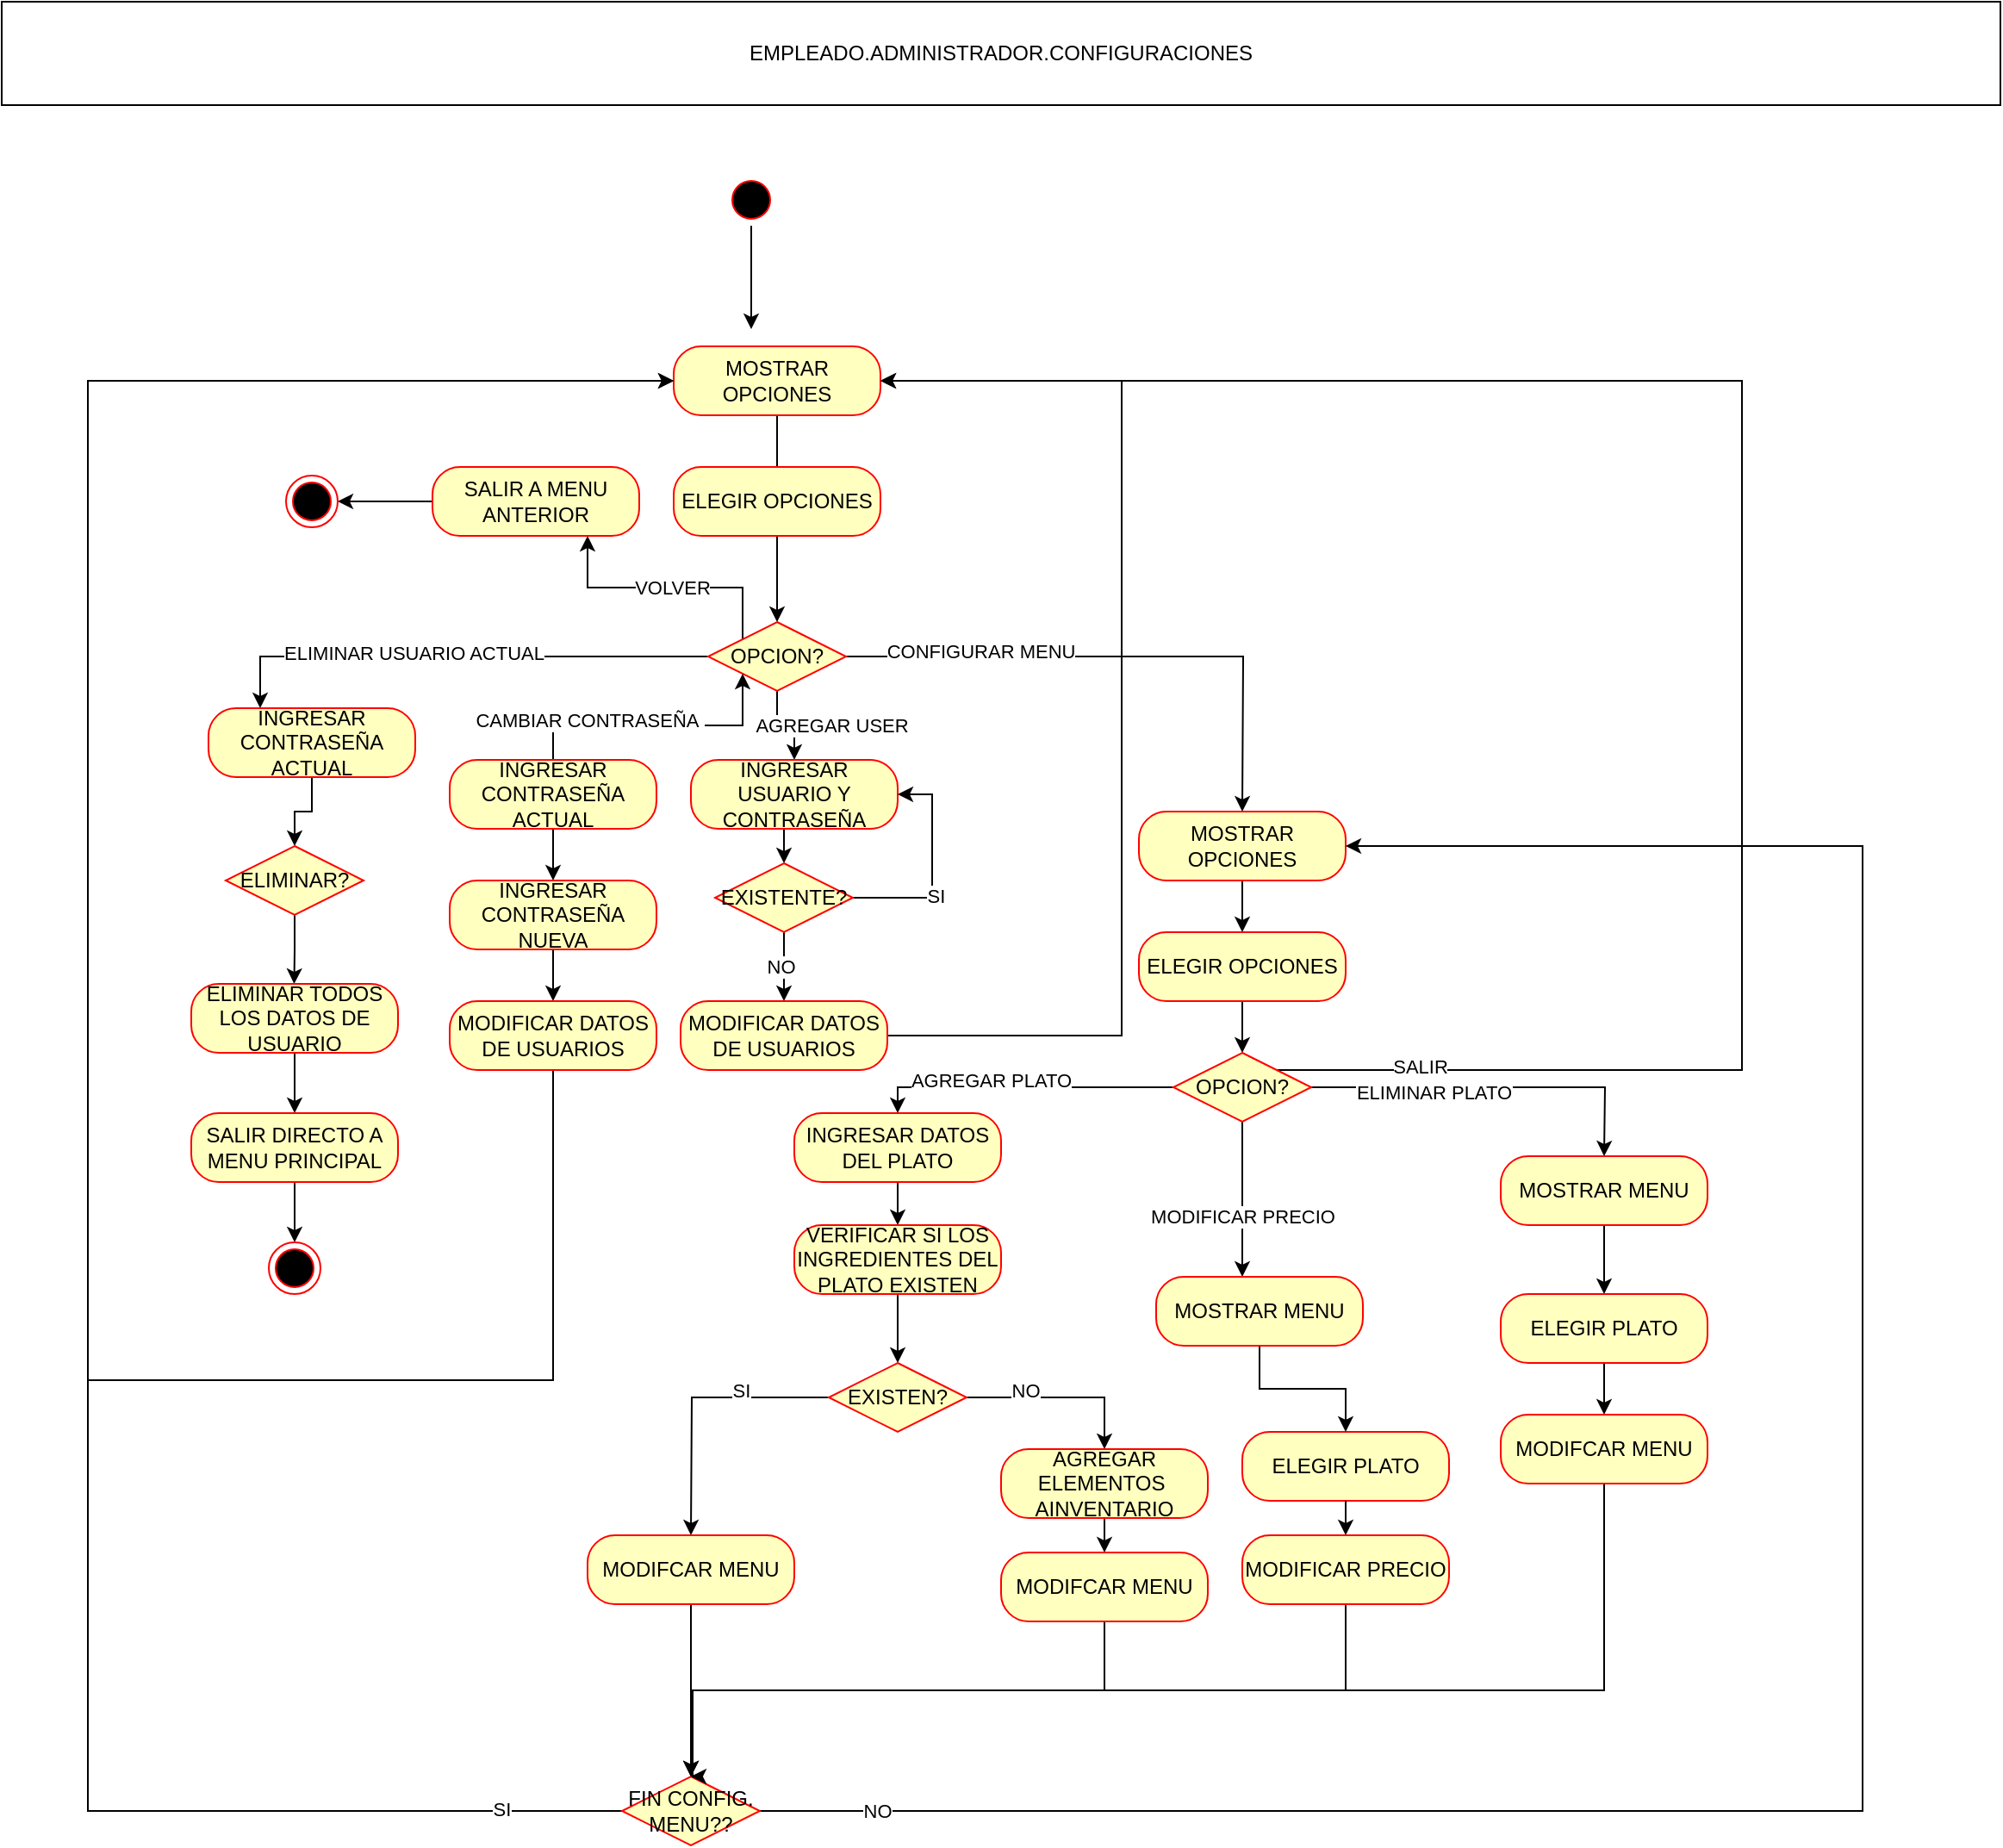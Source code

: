 <mxfile version="24.2.5" type="device">
  <diagram name="Página-1" id="ZFdUnDDiafkuoBSfY1BW">
    <mxGraphModel dx="1173" dy="1734" grid="1" gridSize="10" guides="1" tooltips="1" connect="1" arrows="1" fold="1" page="1" pageScale="1" pageWidth="827" pageHeight="1169" math="0" shadow="0">
      <root>
        <mxCell id="0" />
        <mxCell id="1" parent="0" />
        <mxCell id="ZT4FtvJ5IYKsCDx0NmHo-118" value="ELEGIR PLATO" style="rounded=1;whiteSpace=wrap;html=1;arcSize=40;fontColor=#000000;fillColor=#ffffc0;strokeColor=#ff0000;" vertex="1" parent="1">
          <mxGeometry x="720" y="750" width="120" height="40" as="geometry" />
        </mxCell>
        <mxCell id="ZT4FtvJ5IYKsCDx0NmHo-3" value="EMPLEADO.ADMINISTRADOR.CONFIGURACIONES" style="rounded=0;whiteSpace=wrap;html=1;" vertex="1" parent="1">
          <mxGeometry y="-80" width="1160" height="60" as="geometry" />
        </mxCell>
        <mxCell id="ZT4FtvJ5IYKsCDx0NmHo-25" style="edgeStyle=orthogonalEdgeStyle;rounded=0;orthogonalLoop=1;jettySize=auto;html=1;exitX=0.5;exitY=1;exitDx=0;exitDy=0;entryX=0.5;entryY=0;entryDx=0;entryDy=0;" edge="1" parent="1" source="ZT4FtvJ5IYKsCDx0NmHo-23">
          <mxGeometry relative="1" as="geometry">
            <mxPoint x="435" y="110" as="targetPoint" />
          </mxGeometry>
        </mxCell>
        <mxCell id="ZT4FtvJ5IYKsCDx0NmHo-23" value="" style="ellipse;html=1;shape=startState;fillColor=#000000;strokeColor=#ff0000;" vertex="1" parent="1">
          <mxGeometry x="420" y="20" width="30" height="30" as="geometry" />
        </mxCell>
        <mxCell id="ZT4FtvJ5IYKsCDx0NmHo-89" value="" style="edgeStyle=orthogonalEdgeStyle;rounded=0;orthogonalLoop=1;jettySize=auto;html=1;" edge="1" parent="1" source="ZT4FtvJ5IYKsCDx0NmHo-72" target="ZT4FtvJ5IYKsCDx0NmHo-75">
          <mxGeometry relative="1" as="geometry" />
        </mxCell>
        <mxCell id="ZT4FtvJ5IYKsCDx0NmHo-72" value="MOSTRAR OPCIONES" style="rounded=1;whiteSpace=wrap;html=1;arcSize=40;fontColor=#000000;fillColor=#ffffc0;strokeColor=#ff0000;" vertex="1" parent="1">
          <mxGeometry x="390" y="120" width="120" height="40" as="geometry" />
        </mxCell>
        <mxCell id="ZT4FtvJ5IYKsCDx0NmHo-74" value="ELEGIR OPCIONES" style="rounded=1;whiteSpace=wrap;html=1;arcSize=40;fontColor=#000000;fillColor=#ffffc0;strokeColor=#ff0000;" vertex="1" parent="1">
          <mxGeometry x="390" y="190" width="120" height="40" as="geometry" />
        </mxCell>
        <mxCell id="ZT4FtvJ5IYKsCDx0NmHo-78" style="edgeStyle=orthogonalEdgeStyle;rounded=0;orthogonalLoop=1;jettySize=auto;html=1;exitX=0;exitY=0.5;exitDx=0;exitDy=0;entryX=0.25;entryY=0;entryDx=0;entryDy=0;" edge="1" parent="1" source="ZT4FtvJ5IYKsCDx0NmHo-75" target="ZT4FtvJ5IYKsCDx0NmHo-143">
          <mxGeometry relative="1" as="geometry">
            <mxPoint x="160" y="299.739" as="targetPoint" />
          </mxGeometry>
        </mxCell>
        <mxCell id="ZT4FtvJ5IYKsCDx0NmHo-79" value="ELIMINAR USUARIO ACTUAL" style="edgeLabel;html=1;align=center;verticalAlign=middle;resizable=0;points=[];" vertex="1" connectable="0" parent="ZT4FtvJ5IYKsCDx0NmHo-78">
          <mxGeometry x="0.184" y="-2" relative="1" as="geometry">
            <mxPoint as="offset" />
          </mxGeometry>
        </mxCell>
        <mxCell id="ZT4FtvJ5IYKsCDx0NmHo-82" style="edgeStyle=orthogonalEdgeStyle;rounded=0;orthogonalLoop=1;jettySize=auto;html=1;exitX=0.5;exitY=1;exitDx=0;exitDy=0;entryX=0.5;entryY=0;entryDx=0;entryDy=0;" edge="1" parent="1" source="ZT4FtvJ5IYKsCDx0NmHo-75" target="ZT4FtvJ5IYKsCDx0NmHo-158">
          <mxGeometry relative="1" as="geometry">
            <mxPoint x="540" y="340" as="targetPoint" />
            <Array as="points">
              <mxPoint x="450" y="340" />
              <mxPoint x="460" y="340" />
            </Array>
          </mxGeometry>
        </mxCell>
        <mxCell id="ZT4FtvJ5IYKsCDx0NmHo-167" value="&amp;nbsp;AGREGAR USER" style="edgeLabel;html=1;align=center;verticalAlign=middle;resizable=0;points=[];" vertex="1" connectable="0" parent="ZT4FtvJ5IYKsCDx0NmHo-82">
          <mxGeometry x="0.066" relative="1" as="geometry">
            <mxPoint x="23" as="offset" />
          </mxGeometry>
        </mxCell>
        <mxCell id="ZT4FtvJ5IYKsCDx0NmHo-86" style="edgeStyle=orthogonalEdgeStyle;rounded=0;orthogonalLoop=1;jettySize=auto;html=1;exitX=1;exitY=0.5;exitDx=0;exitDy=0;" edge="1" parent="1" source="ZT4FtvJ5IYKsCDx0NmHo-75">
          <mxGeometry relative="1" as="geometry">
            <mxPoint x="720" y="390" as="targetPoint" />
          </mxGeometry>
        </mxCell>
        <mxCell id="ZT4FtvJ5IYKsCDx0NmHo-87" value="CONFIGURAR MENU" style="edgeLabel;html=1;align=center;verticalAlign=middle;resizable=0;points=[];" vertex="1" connectable="0" parent="ZT4FtvJ5IYKsCDx0NmHo-86">
          <mxGeometry x="-0.514" y="3" relative="1" as="geometry">
            <mxPoint as="offset" />
          </mxGeometry>
        </mxCell>
        <mxCell id="ZT4FtvJ5IYKsCDx0NmHo-172" style="edgeStyle=orthogonalEdgeStyle;rounded=0;orthogonalLoop=1;jettySize=auto;html=1;exitX=0;exitY=0;exitDx=0;exitDy=0;entryX=0.75;entryY=1;entryDx=0;entryDy=0;" edge="1" parent="1" source="ZT4FtvJ5IYKsCDx0NmHo-75" target="ZT4FtvJ5IYKsCDx0NmHo-171">
          <mxGeometry relative="1" as="geometry">
            <Array as="points">
              <mxPoint x="430" y="260" />
              <mxPoint x="340" y="260" />
            </Array>
          </mxGeometry>
        </mxCell>
        <mxCell id="ZT4FtvJ5IYKsCDx0NmHo-173" value="VOLVER" style="edgeLabel;html=1;align=center;verticalAlign=middle;resizable=0;points=[];" vertex="1" connectable="0" parent="ZT4FtvJ5IYKsCDx0NmHo-172">
          <mxGeometry x="-0.044" relative="1" as="geometry">
            <mxPoint as="offset" />
          </mxGeometry>
        </mxCell>
        <mxCell id="ZT4FtvJ5IYKsCDx0NmHo-75" value="OPCION?" style="rhombus;whiteSpace=wrap;html=1;fontColor=#000000;fillColor=#ffffc0;strokeColor=#ff0000;" vertex="1" parent="1">
          <mxGeometry x="410" y="280" width="80" height="40" as="geometry" />
        </mxCell>
        <mxCell id="ZT4FtvJ5IYKsCDx0NmHo-130" style="edgeStyle=orthogonalEdgeStyle;rounded=0;orthogonalLoop=1;jettySize=auto;html=1;exitX=0.5;exitY=1;exitDx=0;exitDy=0;entryX=0.5;entryY=0;entryDx=0;entryDy=0;" edge="1" parent="1" source="ZT4FtvJ5IYKsCDx0NmHo-88" target="ZT4FtvJ5IYKsCDx0NmHo-90">
          <mxGeometry relative="1" as="geometry" />
        </mxCell>
        <mxCell id="ZT4FtvJ5IYKsCDx0NmHo-88" value="MOSTRAR OPCIONES" style="rounded=1;whiteSpace=wrap;html=1;arcSize=40;fontColor=#000000;fillColor=#ffffc0;strokeColor=#ff0000;" vertex="1" parent="1">
          <mxGeometry x="660" y="390" width="120" height="40" as="geometry" />
        </mxCell>
        <mxCell id="ZT4FtvJ5IYKsCDx0NmHo-129" style="edgeStyle=orthogonalEdgeStyle;rounded=0;orthogonalLoop=1;jettySize=auto;html=1;exitX=0.5;exitY=1;exitDx=0;exitDy=0;entryX=0.5;entryY=0;entryDx=0;entryDy=0;" edge="1" parent="1" source="ZT4FtvJ5IYKsCDx0NmHo-90" target="ZT4FtvJ5IYKsCDx0NmHo-91">
          <mxGeometry relative="1" as="geometry" />
        </mxCell>
        <mxCell id="ZT4FtvJ5IYKsCDx0NmHo-90" value="ELEGIR OPCIONES" style="rounded=1;whiteSpace=wrap;html=1;arcSize=40;fontColor=#000000;fillColor=#ffffc0;strokeColor=#ff0000;" vertex="1" parent="1">
          <mxGeometry x="660" y="460" width="120" height="40" as="geometry" />
        </mxCell>
        <mxCell id="ZT4FtvJ5IYKsCDx0NmHo-92" style="edgeStyle=orthogonalEdgeStyle;rounded=0;orthogonalLoop=1;jettySize=auto;html=1;exitX=0;exitY=0.5;exitDx=0;exitDy=0;entryX=0.5;entryY=0;entryDx=0;entryDy=0;" edge="1" parent="1" source="ZT4FtvJ5IYKsCDx0NmHo-91" target="ZT4FtvJ5IYKsCDx0NmHo-100">
          <mxGeometry relative="1" as="geometry">
            <mxPoint x="470" y="550" as="targetPoint" />
            <Array as="points">
              <mxPoint x="520" y="550" />
            </Array>
          </mxGeometry>
        </mxCell>
        <mxCell id="ZT4FtvJ5IYKsCDx0NmHo-93" value="AGREGAR PLATO" style="edgeLabel;html=1;align=center;verticalAlign=middle;resizable=0;points=[];" vertex="1" connectable="0" parent="ZT4FtvJ5IYKsCDx0NmHo-92">
          <mxGeometry x="0.215" y="-4" relative="1" as="geometry">
            <mxPoint as="offset" />
          </mxGeometry>
        </mxCell>
        <mxCell id="ZT4FtvJ5IYKsCDx0NmHo-96" style="edgeStyle=orthogonalEdgeStyle;rounded=0;orthogonalLoop=1;jettySize=auto;html=1;exitX=0.5;exitY=1;exitDx=0;exitDy=0;" edge="1" parent="1" source="ZT4FtvJ5IYKsCDx0NmHo-91">
          <mxGeometry relative="1" as="geometry">
            <mxPoint x="720" y="660" as="targetPoint" />
            <Array as="points">
              <mxPoint x="720" y="640" />
              <mxPoint x="720" y="640" />
            </Array>
          </mxGeometry>
        </mxCell>
        <mxCell id="ZT4FtvJ5IYKsCDx0NmHo-97" value="MODIFICAR PRECIO" style="edgeLabel;html=1;align=center;verticalAlign=middle;resizable=0;points=[];" vertex="1" connectable="0" parent="ZT4FtvJ5IYKsCDx0NmHo-96">
          <mxGeometry x="0.207" relative="1" as="geometry">
            <mxPoint as="offset" />
          </mxGeometry>
        </mxCell>
        <mxCell id="ZT4FtvJ5IYKsCDx0NmHo-98" style="edgeStyle=orthogonalEdgeStyle;rounded=0;orthogonalLoop=1;jettySize=auto;html=1;exitX=1;exitY=0.5;exitDx=0;exitDy=0;" edge="1" parent="1" source="ZT4FtvJ5IYKsCDx0NmHo-91">
          <mxGeometry relative="1" as="geometry">
            <mxPoint x="930.0" y="590" as="targetPoint" />
          </mxGeometry>
        </mxCell>
        <mxCell id="ZT4FtvJ5IYKsCDx0NmHo-99" value="ELIMINAR PLATO" style="edgeLabel;html=1;align=center;verticalAlign=middle;resizable=0;points=[];" vertex="1" connectable="0" parent="ZT4FtvJ5IYKsCDx0NmHo-98">
          <mxGeometry x="-0.324" y="-3" relative="1" as="geometry">
            <mxPoint as="offset" />
          </mxGeometry>
        </mxCell>
        <mxCell id="ZT4FtvJ5IYKsCDx0NmHo-131" style="edgeStyle=orthogonalEdgeStyle;rounded=0;orthogonalLoop=1;jettySize=auto;html=1;exitX=1;exitY=0;exitDx=0;exitDy=0;entryX=1;entryY=0.5;entryDx=0;entryDy=0;" edge="1" parent="1" source="ZT4FtvJ5IYKsCDx0NmHo-91" target="ZT4FtvJ5IYKsCDx0NmHo-72">
          <mxGeometry relative="1" as="geometry">
            <Array as="points">
              <mxPoint x="1010" y="540" />
              <mxPoint x="1010" y="140" />
            </Array>
          </mxGeometry>
        </mxCell>
        <mxCell id="ZT4FtvJ5IYKsCDx0NmHo-132" value="SALIR" style="edgeLabel;html=1;align=center;verticalAlign=middle;resizable=0;points=[];" vertex="1" connectable="0" parent="ZT4FtvJ5IYKsCDx0NmHo-131">
          <mxGeometry x="-0.858" y="2" relative="1" as="geometry">
            <mxPoint as="offset" />
          </mxGeometry>
        </mxCell>
        <mxCell id="ZT4FtvJ5IYKsCDx0NmHo-91" value="OPCION?" style="rhombus;whiteSpace=wrap;html=1;fontColor=#000000;fillColor=#ffffc0;strokeColor=#ff0000;" vertex="1" parent="1">
          <mxGeometry x="680" y="530" width="80" height="40" as="geometry" />
        </mxCell>
        <mxCell id="ZT4FtvJ5IYKsCDx0NmHo-107" style="edgeStyle=orthogonalEdgeStyle;rounded=0;orthogonalLoop=1;jettySize=auto;html=1;exitX=0.5;exitY=1;exitDx=0;exitDy=0;entryX=0.5;entryY=0;entryDx=0;entryDy=0;" edge="1" parent="1" source="ZT4FtvJ5IYKsCDx0NmHo-100" target="ZT4FtvJ5IYKsCDx0NmHo-101">
          <mxGeometry relative="1" as="geometry" />
        </mxCell>
        <mxCell id="ZT4FtvJ5IYKsCDx0NmHo-100" value="INGRESAR DATOS DEL PLATO" style="rounded=1;whiteSpace=wrap;html=1;arcSize=40;fontColor=#000000;fillColor=#ffffc0;strokeColor=#ff0000;" vertex="1" parent="1">
          <mxGeometry x="460" y="565" width="120" height="40" as="geometry" />
        </mxCell>
        <mxCell id="ZT4FtvJ5IYKsCDx0NmHo-108" style="edgeStyle=orthogonalEdgeStyle;rounded=0;orthogonalLoop=1;jettySize=auto;html=1;exitX=0.5;exitY=1;exitDx=0;exitDy=0;entryX=0.5;entryY=0;entryDx=0;entryDy=0;" edge="1" parent="1" source="ZT4FtvJ5IYKsCDx0NmHo-101" target="ZT4FtvJ5IYKsCDx0NmHo-102">
          <mxGeometry relative="1" as="geometry" />
        </mxCell>
        <mxCell id="ZT4FtvJ5IYKsCDx0NmHo-101" value="VERIFICAR SI LOS INGREDIENTES DEL PLATO EXISTEN" style="rounded=1;whiteSpace=wrap;html=1;arcSize=40;fontColor=#000000;fillColor=#ffffc0;strokeColor=#ff0000;" vertex="1" parent="1">
          <mxGeometry x="460" y="630" width="120" height="40" as="geometry" />
        </mxCell>
        <mxCell id="ZT4FtvJ5IYKsCDx0NmHo-103" style="edgeStyle=orthogonalEdgeStyle;rounded=0;orthogonalLoop=1;jettySize=auto;html=1;exitX=0;exitY=0.5;exitDx=0;exitDy=0;" edge="1" parent="1" source="ZT4FtvJ5IYKsCDx0NmHo-102">
          <mxGeometry relative="1" as="geometry">
            <mxPoint x="400" y="810" as="targetPoint" />
          </mxGeometry>
        </mxCell>
        <mxCell id="ZT4FtvJ5IYKsCDx0NmHo-104" value="SI" style="edgeLabel;html=1;align=center;verticalAlign=middle;resizable=0;points=[];" vertex="1" connectable="0" parent="ZT4FtvJ5IYKsCDx0NmHo-103">
          <mxGeometry x="-0.364" y="-4" relative="1" as="geometry">
            <mxPoint x="-1" as="offset" />
          </mxGeometry>
        </mxCell>
        <mxCell id="ZT4FtvJ5IYKsCDx0NmHo-105" style="edgeStyle=orthogonalEdgeStyle;rounded=0;orthogonalLoop=1;jettySize=auto;html=1;exitX=1;exitY=0.5;exitDx=0;exitDy=0;entryX=0.5;entryY=0;entryDx=0;entryDy=0;" edge="1" parent="1" source="ZT4FtvJ5IYKsCDx0NmHo-102" target="ZT4FtvJ5IYKsCDx0NmHo-114">
          <mxGeometry relative="1" as="geometry">
            <mxPoint x="640.0" y="890" as="targetPoint" />
          </mxGeometry>
        </mxCell>
        <mxCell id="ZT4FtvJ5IYKsCDx0NmHo-106" value="NO" style="edgeLabel;html=1;align=center;verticalAlign=middle;resizable=0;points=[];" vertex="1" connectable="0" parent="ZT4FtvJ5IYKsCDx0NmHo-105">
          <mxGeometry x="-0.404" y="4" relative="1" as="geometry">
            <mxPoint x="1" as="offset" />
          </mxGeometry>
        </mxCell>
        <mxCell id="ZT4FtvJ5IYKsCDx0NmHo-102" value="EXISTEN?" style="rhombus;whiteSpace=wrap;html=1;fontColor=#000000;fillColor=#ffffc0;strokeColor=#ff0000;" vertex="1" parent="1">
          <mxGeometry x="480" y="710" width="80" height="40" as="geometry" />
        </mxCell>
        <mxCell id="ZT4FtvJ5IYKsCDx0NmHo-113" style="edgeStyle=orthogonalEdgeStyle;rounded=0;orthogonalLoop=1;jettySize=auto;html=1;exitX=0.5;exitY=1;exitDx=0;exitDy=0;entryX=0.5;entryY=0;entryDx=0;entryDy=0;" edge="1" parent="1" source="ZT4FtvJ5IYKsCDx0NmHo-109" target="ZT4FtvJ5IYKsCDx0NmHo-111">
          <mxGeometry relative="1" as="geometry" />
        </mxCell>
        <mxCell id="ZT4FtvJ5IYKsCDx0NmHo-109" value="MODIFCAR MENU" style="rounded=1;whiteSpace=wrap;html=1;arcSize=40;fontColor=#000000;fillColor=#ffffc0;strokeColor=#ff0000;" vertex="1" parent="1">
          <mxGeometry x="340" y="810" width="120" height="40" as="geometry" />
        </mxCell>
        <mxCell id="ZT4FtvJ5IYKsCDx0NmHo-112" style="edgeStyle=orthogonalEdgeStyle;rounded=0;orthogonalLoop=1;jettySize=auto;html=1;exitX=0;exitY=0.5;exitDx=0;exitDy=0;entryX=0;entryY=0.5;entryDx=0;entryDy=0;" edge="1" parent="1" source="ZT4FtvJ5IYKsCDx0NmHo-111" target="ZT4FtvJ5IYKsCDx0NmHo-72">
          <mxGeometry relative="1" as="geometry">
            <Array as="points">
              <mxPoint x="50" y="970" />
              <mxPoint x="50" y="140" />
            </Array>
          </mxGeometry>
        </mxCell>
        <mxCell id="ZT4FtvJ5IYKsCDx0NmHo-136" value="SI" style="edgeLabel;html=1;align=center;verticalAlign=middle;resizable=0;points=[];" vertex="1" connectable="0" parent="ZT4FtvJ5IYKsCDx0NmHo-112">
          <mxGeometry x="-0.905" y="-1" relative="1" as="geometry">
            <mxPoint as="offset" />
          </mxGeometry>
        </mxCell>
        <mxCell id="ZT4FtvJ5IYKsCDx0NmHo-137" style="edgeStyle=orthogonalEdgeStyle;rounded=0;orthogonalLoop=1;jettySize=auto;html=1;exitX=1;exitY=0.5;exitDx=0;exitDy=0;" edge="1" parent="1" source="ZT4FtvJ5IYKsCDx0NmHo-111">
          <mxGeometry relative="1" as="geometry">
            <mxPoint x="780" y="410" as="targetPoint" />
            <Array as="points">
              <mxPoint x="1080" y="970" />
              <mxPoint x="1080" y="410" />
            </Array>
          </mxGeometry>
        </mxCell>
        <mxCell id="ZT4FtvJ5IYKsCDx0NmHo-139" value="NO" style="edgeLabel;html=1;align=center;verticalAlign=middle;resizable=0;points=[];" vertex="1" connectable="0" parent="ZT4FtvJ5IYKsCDx0NmHo-137">
          <mxGeometry x="-0.909" relative="1" as="geometry">
            <mxPoint as="offset" />
          </mxGeometry>
        </mxCell>
        <mxCell id="ZT4FtvJ5IYKsCDx0NmHo-111" value="FIN CONFIG.&lt;div&gt;MENU??&lt;/div&gt;" style="rhombus;whiteSpace=wrap;html=1;fontColor=#000000;fillColor=#ffffc0;strokeColor=#ff0000;" vertex="1" parent="1">
          <mxGeometry x="360" y="950" width="80" height="40" as="geometry" />
        </mxCell>
        <mxCell id="ZT4FtvJ5IYKsCDx0NmHo-134" style="edgeStyle=orthogonalEdgeStyle;rounded=0;orthogonalLoop=1;jettySize=auto;html=1;exitX=0.5;exitY=1;exitDx=0;exitDy=0;entryX=0.5;entryY=0;entryDx=0;entryDy=0;" edge="1" parent="1" source="ZT4FtvJ5IYKsCDx0NmHo-114" target="ZT4FtvJ5IYKsCDx0NmHo-133">
          <mxGeometry relative="1" as="geometry" />
        </mxCell>
        <mxCell id="ZT4FtvJ5IYKsCDx0NmHo-114" value="AGREGAR ELEMENTOS&amp;nbsp; AINVENTARIO" style="rounded=1;whiteSpace=wrap;html=1;arcSize=40;fontColor=#000000;fillColor=#ffffc0;strokeColor=#ff0000;" vertex="1" parent="1">
          <mxGeometry x="580" y="760" width="120" height="40" as="geometry" />
        </mxCell>
        <mxCell id="ZT4FtvJ5IYKsCDx0NmHo-121" style="edgeStyle=orthogonalEdgeStyle;rounded=0;orthogonalLoop=1;jettySize=auto;html=1;exitX=0.5;exitY=1;exitDx=0;exitDy=0;entryX=0.5;entryY=0;entryDx=0;entryDy=0;" edge="1" parent="1" source="ZT4FtvJ5IYKsCDx0NmHo-117" target="ZT4FtvJ5IYKsCDx0NmHo-118">
          <mxGeometry relative="1" as="geometry" />
        </mxCell>
        <mxCell id="ZT4FtvJ5IYKsCDx0NmHo-117" value="MOSTRAR MENU" style="rounded=1;whiteSpace=wrap;html=1;arcSize=40;fontColor=#000000;fillColor=#ffffc0;strokeColor=#ff0000;" vertex="1" parent="1">
          <mxGeometry x="670" y="660" width="120" height="40" as="geometry" />
        </mxCell>
        <mxCell id="ZT4FtvJ5IYKsCDx0NmHo-122" style="edgeStyle=orthogonalEdgeStyle;rounded=0;orthogonalLoop=1;jettySize=auto;html=1;exitX=0.5;exitY=1;exitDx=0;exitDy=0;entryX=0.5;entryY=0;entryDx=0;entryDy=0;" edge="1" parent="1" source="ZT4FtvJ5IYKsCDx0NmHo-118" target="ZT4FtvJ5IYKsCDx0NmHo-119">
          <mxGeometry relative="1" as="geometry" />
        </mxCell>
        <mxCell id="ZT4FtvJ5IYKsCDx0NmHo-120" style="edgeStyle=orthogonalEdgeStyle;rounded=0;orthogonalLoop=1;jettySize=auto;html=1;exitX=0.5;exitY=1;exitDx=0;exitDy=0;" edge="1" parent="1" source="ZT4FtvJ5IYKsCDx0NmHo-119">
          <mxGeometry relative="1" as="geometry">
            <mxPoint x="400" y="950" as="targetPoint" />
          </mxGeometry>
        </mxCell>
        <mxCell id="ZT4FtvJ5IYKsCDx0NmHo-119" value="MODIFICAR PRECIO" style="rounded=1;whiteSpace=wrap;html=1;arcSize=40;fontColor=#000000;fillColor=#ffffc0;strokeColor=#ff0000;" vertex="1" parent="1">
          <mxGeometry x="720" y="810" width="120" height="40" as="geometry" />
        </mxCell>
        <mxCell id="ZT4FtvJ5IYKsCDx0NmHo-127" style="edgeStyle=orthogonalEdgeStyle;rounded=0;orthogonalLoop=1;jettySize=auto;html=1;exitX=0.5;exitY=1;exitDx=0;exitDy=0;entryX=0.5;entryY=0;entryDx=0;entryDy=0;" edge="1" parent="1" source="ZT4FtvJ5IYKsCDx0NmHo-123" target="ZT4FtvJ5IYKsCDx0NmHo-124">
          <mxGeometry relative="1" as="geometry" />
        </mxCell>
        <mxCell id="ZT4FtvJ5IYKsCDx0NmHo-123" value="MOSTRAR MENU" style="rounded=1;whiteSpace=wrap;html=1;arcSize=40;fontColor=#000000;fillColor=#ffffc0;strokeColor=#ff0000;" vertex="1" parent="1">
          <mxGeometry x="870" y="590" width="120" height="40" as="geometry" />
        </mxCell>
        <mxCell id="ZT4FtvJ5IYKsCDx0NmHo-128" style="edgeStyle=orthogonalEdgeStyle;rounded=0;orthogonalLoop=1;jettySize=auto;html=1;exitX=0.5;exitY=1;exitDx=0;exitDy=0;entryX=0.5;entryY=0;entryDx=0;entryDy=0;" edge="1" parent="1" source="ZT4FtvJ5IYKsCDx0NmHo-124" target="ZT4FtvJ5IYKsCDx0NmHo-125">
          <mxGeometry relative="1" as="geometry" />
        </mxCell>
        <mxCell id="ZT4FtvJ5IYKsCDx0NmHo-124" value="ELEGIR PLATO" style="rounded=1;whiteSpace=wrap;html=1;arcSize=40;fontColor=#000000;fillColor=#ffffc0;strokeColor=#ff0000;" vertex="1" parent="1">
          <mxGeometry x="870" y="670" width="120" height="40" as="geometry" />
        </mxCell>
        <mxCell id="ZT4FtvJ5IYKsCDx0NmHo-126" style="edgeStyle=orthogonalEdgeStyle;rounded=0;orthogonalLoop=1;jettySize=auto;html=1;exitX=0.5;exitY=1;exitDx=0;exitDy=0;entryX=0.5;entryY=0;entryDx=0;entryDy=0;" edge="1" parent="1" source="ZT4FtvJ5IYKsCDx0NmHo-125" target="ZT4FtvJ5IYKsCDx0NmHo-111">
          <mxGeometry relative="1" as="geometry">
            <Array as="points">
              <mxPoint x="930" y="900" />
              <mxPoint x="400" y="900" />
            </Array>
          </mxGeometry>
        </mxCell>
        <mxCell id="ZT4FtvJ5IYKsCDx0NmHo-125" value="MODIFCAR MENU" style="rounded=1;whiteSpace=wrap;html=1;arcSize=40;fontColor=#000000;fillColor=#ffffc0;strokeColor=#ff0000;" vertex="1" parent="1">
          <mxGeometry x="870" y="740" width="120" height="40" as="geometry" />
        </mxCell>
        <mxCell id="ZT4FtvJ5IYKsCDx0NmHo-135" style="edgeStyle=orthogonalEdgeStyle;rounded=0;orthogonalLoop=1;jettySize=auto;html=1;exitX=0.5;exitY=1;exitDx=0;exitDy=0;" edge="1" parent="1" source="ZT4FtvJ5IYKsCDx0NmHo-133">
          <mxGeometry relative="1" as="geometry">
            <mxPoint x="400" y="950" as="targetPoint" />
            <Array as="points">
              <mxPoint x="640" y="900" />
              <mxPoint x="401" y="900" />
              <mxPoint x="401" y="950" />
            </Array>
          </mxGeometry>
        </mxCell>
        <mxCell id="ZT4FtvJ5IYKsCDx0NmHo-133" value="MODIFCAR MENU" style="rounded=1;whiteSpace=wrap;html=1;arcSize=40;fontColor=#000000;fillColor=#ffffc0;strokeColor=#ff0000;" vertex="1" parent="1">
          <mxGeometry x="580" y="820" width="120" height="40" as="geometry" />
        </mxCell>
        <mxCell id="ZT4FtvJ5IYKsCDx0NmHo-153" style="edgeStyle=orthogonalEdgeStyle;rounded=0;orthogonalLoop=1;jettySize=auto;html=1;exitX=0.5;exitY=0;exitDx=0;exitDy=0;entryX=0;entryY=1;entryDx=0;entryDy=0;" edge="1" parent="1" source="ZT4FtvJ5IYKsCDx0NmHo-140" target="ZT4FtvJ5IYKsCDx0NmHo-75">
          <mxGeometry relative="1" as="geometry" />
        </mxCell>
        <mxCell id="ZT4FtvJ5IYKsCDx0NmHo-154" value="CAMBIAR CONTRASEÑA&amp;nbsp;" style="edgeLabel;html=1;align=center;verticalAlign=middle;resizable=0;points=[];" vertex="1" connectable="0" parent="ZT4FtvJ5IYKsCDx0NmHo-153">
          <mxGeometry x="-0.081" y="3" relative="1" as="geometry">
            <mxPoint x="-33" as="offset" />
          </mxGeometry>
        </mxCell>
        <mxCell id="ZT4FtvJ5IYKsCDx0NmHo-155" style="edgeStyle=orthogonalEdgeStyle;rounded=0;orthogonalLoop=1;jettySize=auto;html=1;exitX=0.5;exitY=1;exitDx=0;exitDy=0;entryX=0.5;entryY=0;entryDx=0;entryDy=0;" edge="1" parent="1" source="ZT4FtvJ5IYKsCDx0NmHo-140" target="ZT4FtvJ5IYKsCDx0NmHo-141">
          <mxGeometry relative="1" as="geometry" />
        </mxCell>
        <mxCell id="ZT4FtvJ5IYKsCDx0NmHo-140" value="INGRESAR CONTRASEÑA ACTUAL&lt;span style=&quot;color: rgba(0, 0, 0, 0); font-family: monospace; font-size: 0px; text-align: start; text-wrap: nowrap;&quot;&gt;%3CmxGraphModel%3E%3Croot%3E%3CmxCell%20id%3D%220%22%2F%3E%3CmxCell%20id%3D%221%22%20parent%3D%220%22%2F%3E%3CmxCell%20id%3D%222%22%20value%3D%22ELEGIR%20OPCIONES%22%20style%3D%22rounded%3D1%3BwhiteSpace%3Dwrap%3Bhtml%3D1%3BarcSize%3D40%3BfontColor%3D%23000000%3BfillColor%3D%23ffffc0%3BstrokeColor%3D%23ff0000%3B%22%20vertex%3D%221%22%20parent%3D%221%22%3E%3CmxGeometry%20x%3D%22390%22%20y%3D%22190%22%20width%3D%22120%22%20height%3D%2240%22%20as%3D%22geometry%22%2F%3E%3C%2FmxCell%3E%3C%2Froot%3E%3C%2FmxGraphModel%3E&lt;/span&gt;&lt;span style=&quot;color: rgba(0, 0, 0, 0); font-family: monospace; font-size: 0px; text-align: start; text-wrap: nowrap;&quot;&gt;%3CmxGraphModel%3E%3Croot%3E%3CmxCell%20id%3D%220%22%2F%3E%3CmxCell%20id%3D%221%22%20parent%3D%220%22%2F%3E%3CmxCell%20id%3D%222%22%20value%3D%22ELEGIR%20OPCIONES%22%20style%3D%22rounded%3D1%3BwhiteSpace%3Dwrap%3Bhtml%3D1%3BarcSize%3D40%3BfontColor%3D%23000000%3BfillColor%3D%23ffffc0%3BstrokeColor%3D%23ff0000%3B%22%20vertex%3D%221%22%20parent%3D%221%22%3E%3CmxGeometry%20x%3D%22390%22%20y%3D%22190%22%20width%3D%22120%22%20height%3D%2240%22%20as%3D%22geometry%22%2F%3E%3C%2FmxCell%3E%3C%2Froot%3E%3C%2FmxGraphModel%3E&lt;/span&gt;" style="rounded=1;whiteSpace=wrap;html=1;arcSize=40;fontColor=#000000;fillColor=#ffffc0;strokeColor=#ff0000;" vertex="1" parent="1">
          <mxGeometry x="260" y="360" width="120" height="40" as="geometry" />
        </mxCell>
        <mxCell id="ZT4FtvJ5IYKsCDx0NmHo-156" style="edgeStyle=orthogonalEdgeStyle;rounded=0;orthogonalLoop=1;jettySize=auto;html=1;exitX=0.5;exitY=1;exitDx=0;exitDy=0;entryX=0.5;entryY=0;entryDx=0;entryDy=0;" edge="1" parent="1" source="ZT4FtvJ5IYKsCDx0NmHo-141" target="ZT4FtvJ5IYKsCDx0NmHo-142">
          <mxGeometry relative="1" as="geometry" />
        </mxCell>
        <mxCell id="ZT4FtvJ5IYKsCDx0NmHo-141" value="INGRESAR CONTRASEÑA NUEVA&lt;span style=&quot;color: rgba(0, 0, 0, 0); font-family: monospace; font-size: 0px; text-align: start; text-wrap: nowrap;&quot;&gt;%3CmxGraphModel%3E%3Croot%3E%3CmxCell%20id%3D%220%22%2F%3E%3CmxCell%20id%3D%221%22%20parent%3D%220%22%2F%3E%3CmxCell%20id%3D%222%22%20value%3D%22ELEGIR%20OPCIONES%22%20style%3D%22rounded%3D1%3BwhiteSpace%3Dwrap%3Bhtml%3D1%3BarcSize%3D40%3BfontColor%3D%23000000%3BfillColor%3D%23ffffc0%3BstrokeColor%3D%23ff0000%3B%22%20vertex%3D%221%22%20parent%3D%221%22%3E%3CmxGeometry%20x%3D%22390%22%20y%3D%22190%22%20width%3D%22120%22%20height%3D%2240%22%20as%3D%22geometry%22%2F%3E%3C%2FmxCell%3E%3C%2Froot%3E%3C%2FmxGraphModel%3E&lt;/span&gt;&lt;span style=&quot;color: rgba(0, 0, 0, 0); font-family: monospace; font-size: 0px; text-align: start; text-wrap: nowrap;&quot;&gt;%3CmxGraphModel%3E%3Croot%3E%3CmxCell%20id%3D%220%22%2F%3E%3CmxCell%20id%3D%221%22%20parent%3D%220%22%2F%3E%3CmxCell%20id%3D%222%22%20value%3D%22ELEGIR%20OPCIONES%22%20style%3D%22rounded%3D1%3BwhiteSpace%3Dwrap%3Bhtml%3D1%3BarcSize%3D40%3BfontColor%3D%23000000%3BfillColor%3D%23ffffc0%3BstrokeColor%3D%23ff0000%3B%22%20vertex%3D%221%22%20parent%3D%221%22%3E%3CmxGeometry%20x%3D%22390%22%20y%3D%22190%22%20width%3D%22120%22%20height%3D%2240%22%20as%3D%22geometry%22%2F%3E%3C%2FmxCell%3E%3C%2Froot%3E%3C%2FmxGraphModel&lt;/span&gt;" style="rounded=1;whiteSpace=wrap;html=1;arcSize=40;fontColor=#000000;fillColor=#ffffc0;strokeColor=#ff0000;" vertex="1" parent="1">
          <mxGeometry x="260" y="430" width="120" height="40" as="geometry" />
        </mxCell>
        <mxCell id="ZT4FtvJ5IYKsCDx0NmHo-157" style="edgeStyle=orthogonalEdgeStyle;rounded=0;orthogonalLoop=1;jettySize=auto;html=1;exitX=0.5;exitY=1;exitDx=0;exitDy=0;entryX=0;entryY=0.5;entryDx=0;entryDy=0;" edge="1" parent="1" source="ZT4FtvJ5IYKsCDx0NmHo-142" target="ZT4FtvJ5IYKsCDx0NmHo-72">
          <mxGeometry relative="1" as="geometry">
            <Array as="points">
              <mxPoint x="320" y="720" />
              <mxPoint x="50" y="720" />
              <mxPoint x="50" y="140" />
            </Array>
          </mxGeometry>
        </mxCell>
        <mxCell id="ZT4FtvJ5IYKsCDx0NmHo-142" value="MODIFICAR DATOS DE USUARIOS" style="rounded=1;whiteSpace=wrap;html=1;arcSize=40;fontColor=#000000;fillColor=#ffffc0;strokeColor=#ff0000;" vertex="1" parent="1">
          <mxGeometry x="260" y="500" width="120" height="40" as="geometry" />
        </mxCell>
        <mxCell id="ZT4FtvJ5IYKsCDx0NmHo-145" style="edgeStyle=orthogonalEdgeStyle;rounded=0;orthogonalLoop=1;jettySize=auto;html=1;exitX=0.5;exitY=1;exitDx=0;exitDy=0;entryX=0.5;entryY=0;entryDx=0;entryDy=0;" edge="1" parent="1" source="ZT4FtvJ5IYKsCDx0NmHo-143" target="ZT4FtvJ5IYKsCDx0NmHo-144">
          <mxGeometry relative="1" as="geometry" />
        </mxCell>
        <mxCell id="ZT4FtvJ5IYKsCDx0NmHo-143" value="INGRESAR CONTRASEÑA ACTUAL&lt;span style=&quot;color: rgba(0, 0, 0, 0); font-family: monospace; font-size: 0px; text-align: start; text-wrap: nowrap;&quot;&gt;%3CmxGraphModel%3E%3Croot%3E%3CmxCell%20id%3D%220%22%2F%3E%3CmxCell%20id%3D%221%22%20parent%3D%220%22%2F%3E%3CmxCell%20id%3D%222%22%20value%3D%22ELEGIR%20OPCIONES%22%20style%3D%22rounded%3D1%3BwhiteSpace%3Dwrap%3Bhtml%3D1%3BarcSize%3D40%3BfontColor%3D%23000000%3BfillColor%3D%23ffffc0%3BstrokeColor%3D%23ff0000%3B%22%20vertex%3D%221%22%20parent%3D%221%22%3E%3CmxGeometry%20x%3D%22390%22%20y%3D%22190%22%20width%3D%22120%22%20height%3D%2240%22%20as%3D%22geometry%22%2F%3E%3C%2FmxCell%3E%3C%2Froot%3E%3C%2FmxGraphModel%3E&lt;/span&gt;&lt;span style=&quot;color: rgba(0, 0, 0, 0); font-family: monospace; font-size: 0px; text-align: start; text-wrap: nowrap;&quot;&gt;%3CmxGraphModel%3E%3Croot%3E%3CmxCell%20id%3D%220%22%2F%3E%3CmxCell%20id%3D%221%22%20parent%3D%220%22%2F%3E%3CmxCell%20id%3D%222%22%20value%3D%22ELEGIR%20OPCIONES%22%20style%3D%22rounded%3D1%3BwhiteSpace%3Dwrap%3Bhtml%3D1%3BarcSize%3D40%3BfontColor%3D%23000000%3BfillColor%3D%23ffffc0%3BstrokeColor%3D%23ff0000%3B%22%20vertex%3D%221%22%20parent%3D%221%22%3E%3CmxGeometry%20x%3D%22390%22%20y%3D%22190%22%20width%3D%22120%22%20height%3D%2240%22%20as%3D%22geometry%22%2F%3E%3C%2FmxCell%3E%3C%2Froot%3E%3C%2FmxGraphModel%3E&lt;/span&gt;" style="rounded=1;whiteSpace=wrap;html=1;arcSize=40;fontColor=#000000;fillColor=#ffffc0;strokeColor=#ff0000;" vertex="1" parent="1">
          <mxGeometry x="120" y="330" width="120" height="40" as="geometry" />
        </mxCell>
        <mxCell id="ZT4FtvJ5IYKsCDx0NmHo-146" style="edgeStyle=orthogonalEdgeStyle;rounded=0;orthogonalLoop=1;jettySize=auto;html=1;exitX=0.5;exitY=1;exitDx=0;exitDy=0;" edge="1" parent="1" source="ZT4FtvJ5IYKsCDx0NmHo-144">
          <mxGeometry relative="1" as="geometry">
            <mxPoint x="169.727" y="490" as="targetPoint" />
          </mxGeometry>
        </mxCell>
        <mxCell id="ZT4FtvJ5IYKsCDx0NmHo-144" value="ELIMINAR?" style="rhombus;whiteSpace=wrap;html=1;fontColor=#000000;fillColor=#ffffc0;strokeColor=#ff0000;" vertex="1" parent="1">
          <mxGeometry x="130" y="410" width="80" height="40" as="geometry" />
        </mxCell>
        <mxCell id="ZT4FtvJ5IYKsCDx0NmHo-152" style="edgeStyle=orthogonalEdgeStyle;rounded=0;orthogonalLoop=1;jettySize=auto;html=1;exitX=0.5;exitY=1;exitDx=0;exitDy=0;entryX=0.5;entryY=0;entryDx=0;entryDy=0;" edge="1" parent="1" source="ZT4FtvJ5IYKsCDx0NmHo-147" target="ZT4FtvJ5IYKsCDx0NmHo-148">
          <mxGeometry relative="1" as="geometry" />
        </mxCell>
        <mxCell id="ZT4FtvJ5IYKsCDx0NmHo-147" value="ELIMINAR TODOS LOS DATOS DE USUARIO" style="rounded=1;whiteSpace=wrap;html=1;arcSize=40;fontColor=#000000;fillColor=#ffffc0;strokeColor=#ff0000;" vertex="1" parent="1">
          <mxGeometry x="110" y="490" width="120" height="40" as="geometry" />
        </mxCell>
        <mxCell id="ZT4FtvJ5IYKsCDx0NmHo-151" style="edgeStyle=orthogonalEdgeStyle;rounded=0;orthogonalLoop=1;jettySize=auto;html=1;exitX=0.5;exitY=1;exitDx=0;exitDy=0;entryX=0.5;entryY=0;entryDx=0;entryDy=0;" edge="1" parent="1" source="ZT4FtvJ5IYKsCDx0NmHo-148" target="ZT4FtvJ5IYKsCDx0NmHo-150">
          <mxGeometry relative="1" as="geometry" />
        </mxCell>
        <mxCell id="ZT4FtvJ5IYKsCDx0NmHo-148" value="SALIR DIRECTO A MENU PRINCIPAL" style="rounded=1;whiteSpace=wrap;html=1;arcSize=40;fontColor=#000000;fillColor=#ffffc0;strokeColor=#ff0000;" vertex="1" parent="1">
          <mxGeometry x="110" y="565" width="120" height="40" as="geometry" />
        </mxCell>
        <mxCell id="ZT4FtvJ5IYKsCDx0NmHo-150" value="" style="ellipse;html=1;shape=endState;fillColor=#000000;strokeColor=#ff0000;" vertex="1" parent="1">
          <mxGeometry x="155" y="640" width="30" height="30" as="geometry" />
        </mxCell>
        <mxCell id="ZT4FtvJ5IYKsCDx0NmHo-166" style="edgeStyle=orthogonalEdgeStyle;rounded=0;orthogonalLoop=1;jettySize=auto;html=1;exitX=0.5;exitY=1;exitDx=0;exitDy=0;entryX=0.5;entryY=0;entryDx=0;entryDy=0;" edge="1" parent="1" source="ZT4FtvJ5IYKsCDx0NmHo-158" target="ZT4FtvJ5IYKsCDx0NmHo-160">
          <mxGeometry relative="1" as="geometry" />
        </mxCell>
        <mxCell id="ZT4FtvJ5IYKsCDx0NmHo-158" value="INGRESAR USUARIO Y CONTRASEÑA" style="rounded=1;whiteSpace=wrap;html=1;arcSize=40;fontColor=#000000;fillColor=#ffffc0;strokeColor=#ff0000;" vertex="1" parent="1">
          <mxGeometry x="400" y="360" width="120" height="40" as="geometry" />
        </mxCell>
        <mxCell id="ZT4FtvJ5IYKsCDx0NmHo-161" style="edgeStyle=orthogonalEdgeStyle;rounded=0;orthogonalLoop=1;jettySize=auto;html=1;exitX=1;exitY=0.5;exitDx=0;exitDy=0;entryX=1;entryY=0.5;entryDx=0;entryDy=0;" edge="1" parent="1" source="ZT4FtvJ5IYKsCDx0NmHo-160" target="ZT4FtvJ5IYKsCDx0NmHo-158">
          <mxGeometry relative="1" as="geometry" />
        </mxCell>
        <mxCell id="ZT4FtvJ5IYKsCDx0NmHo-162" value="SI" style="edgeLabel;html=1;align=center;verticalAlign=middle;resizable=0;points=[];" vertex="1" connectable="0" parent="ZT4FtvJ5IYKsCDx0NmHo-161">
          <mxGeometry x="-0.253" y="-2" relative="1" as="geometry">
            <mxPoint as="offset" />
          </mxGeometry>
        </mxCell>
        <mxCell id="ZT4FtvJ5IYKsCDx0NmHo-164" style="edgeStyle=orthogonalEdgeStyle;rounded=0;orthogonalLoop=1;jettySize=auto;html=1;exitX=0.5;exitY=1;exitDx=0;exitDy=0;entryX=0.5;entryY=0;entryDx=0;entryDy=0;" edge="1" parent="1" source="ZT4FtvJ5IYKsCDx0NmHo-160" target="ZT4FtvJ5IYKsCDx0NmHo-163">
          <mxGeometry relative="1" as="geometry" />
        </mxCell>
        <mxCell id="ZT4FtvJ5IYKsCDx0NmHo-165" value="NO" style="edgeLabel;html=1;align=center;verticalAlign=middle;resizable=0;points=[];" vertex="1" connectable="0" parent="ZT4FtvJ5IYKsCDx0NmHo-164">
          <mxGeometry x="-0.036" y="-2" relative="1" as="geometry">
            <mxPoint as="offset" />
          </mxGeometry>
        </mxCell>
        <mxCell id="ZT4FtvJ5IYKsCDx0NmHo-160" value="EXISTENTE?" style="rhombus;whiteSpace=wrap;html=1;fontColor=#000000;fillColor=#ffffc0;strokeColor=#ff0000;" vertex="1" parent="1">
          <mxGeometry x="414" y="420" width="80" height="40" as="geometry" />
        </mxCell>
        <mxCell id="ZT4FtvJ5IYKsCDx0NmHo-168" style="edgeStyle=orthogonalEdgeStyle;rounded=0;orthogonalLoop=1;jettySize=auto;html=1;exitX=1;exitY=0.5;exitDx=0;exitDy=0;entryX=1;entryY=0.5;entryDx=0;entryDy=0;" edge="1" parent="1" source="ZT4FtvJ5IYKsCDx0NmHo-163" target="ZT4FtvJ5IYKsCDx0NmHo-72">
          <mxGeometry relative="1" as="geometry">
            <Array as="points">
              <mxPoint x="650" y="520" />
              <mxPoint x="650" y="140" />
            </Array>
          </mxGeometry>
        </mxCell>
        <mxCell id="ZT4FtvJ5IYKsCDx0NmHo-163" value="MODIFICAR DATOS DE USUARIOS" style="rounded=1;whiteSpace=wrap;html=1;arcSize=40;fontColor=#000000;fillColor=#ffffc0;strokeColor=#ff0000;" vertex="1" parent="1">
          <mxGeometry x="394" y="500" width="120" height="40" as="geometry" />
        </mxCell>
        <mxCell id="ZT4FtvJ5IYKsCDx0NmHo-175" style="edgeStyle=orthogonalEdgeStyle;rounded=0;orthogonalLoop=1;jettySize=auto;html=1;exitX=0;exitY=0.5;exitDx=0;exitDy=0;entryX=1;entryY=0.5;entryDx=0;entryDy=0;" edge="1" parent="1" source="ZT4FtvJ5IYKsCDx0NmHo-171" target="ZT4FtvJ5IYKsCDx0NmHo-174">
          <mxGeometry relative="1" as="geometry" />
        </mxCell>
        <mxCell id="ZT4FtvJ5IYKsCDx0NmHo-171" value="SALIR A MENU ANTERIOR" style="rounded=1;whiteSpace=wrap;html=1;arcSize=40;fontColor=#000000;fillColor=#ffffc0;strokeColor=#ff0000;" vertex="1" parent="1">
          <mxGeometry x="250" y="190" width="120" height="40" as="geometry" />
        </mxCell>
        <mxCell id="ZT4FtvJ5IYKsCDx0NmHo-174" value="" style="ellipse;html=1;shape=endState;fillColor=#000000;strokeColor=#ff0000;" vertex="1" parent="1">
          <mxGeometry x="165" y="195" width="30" height="30" as="geometry" />
        </mxCell>
      </root>
    </mxGraphModel>
  </diagram>
</mxfile>
